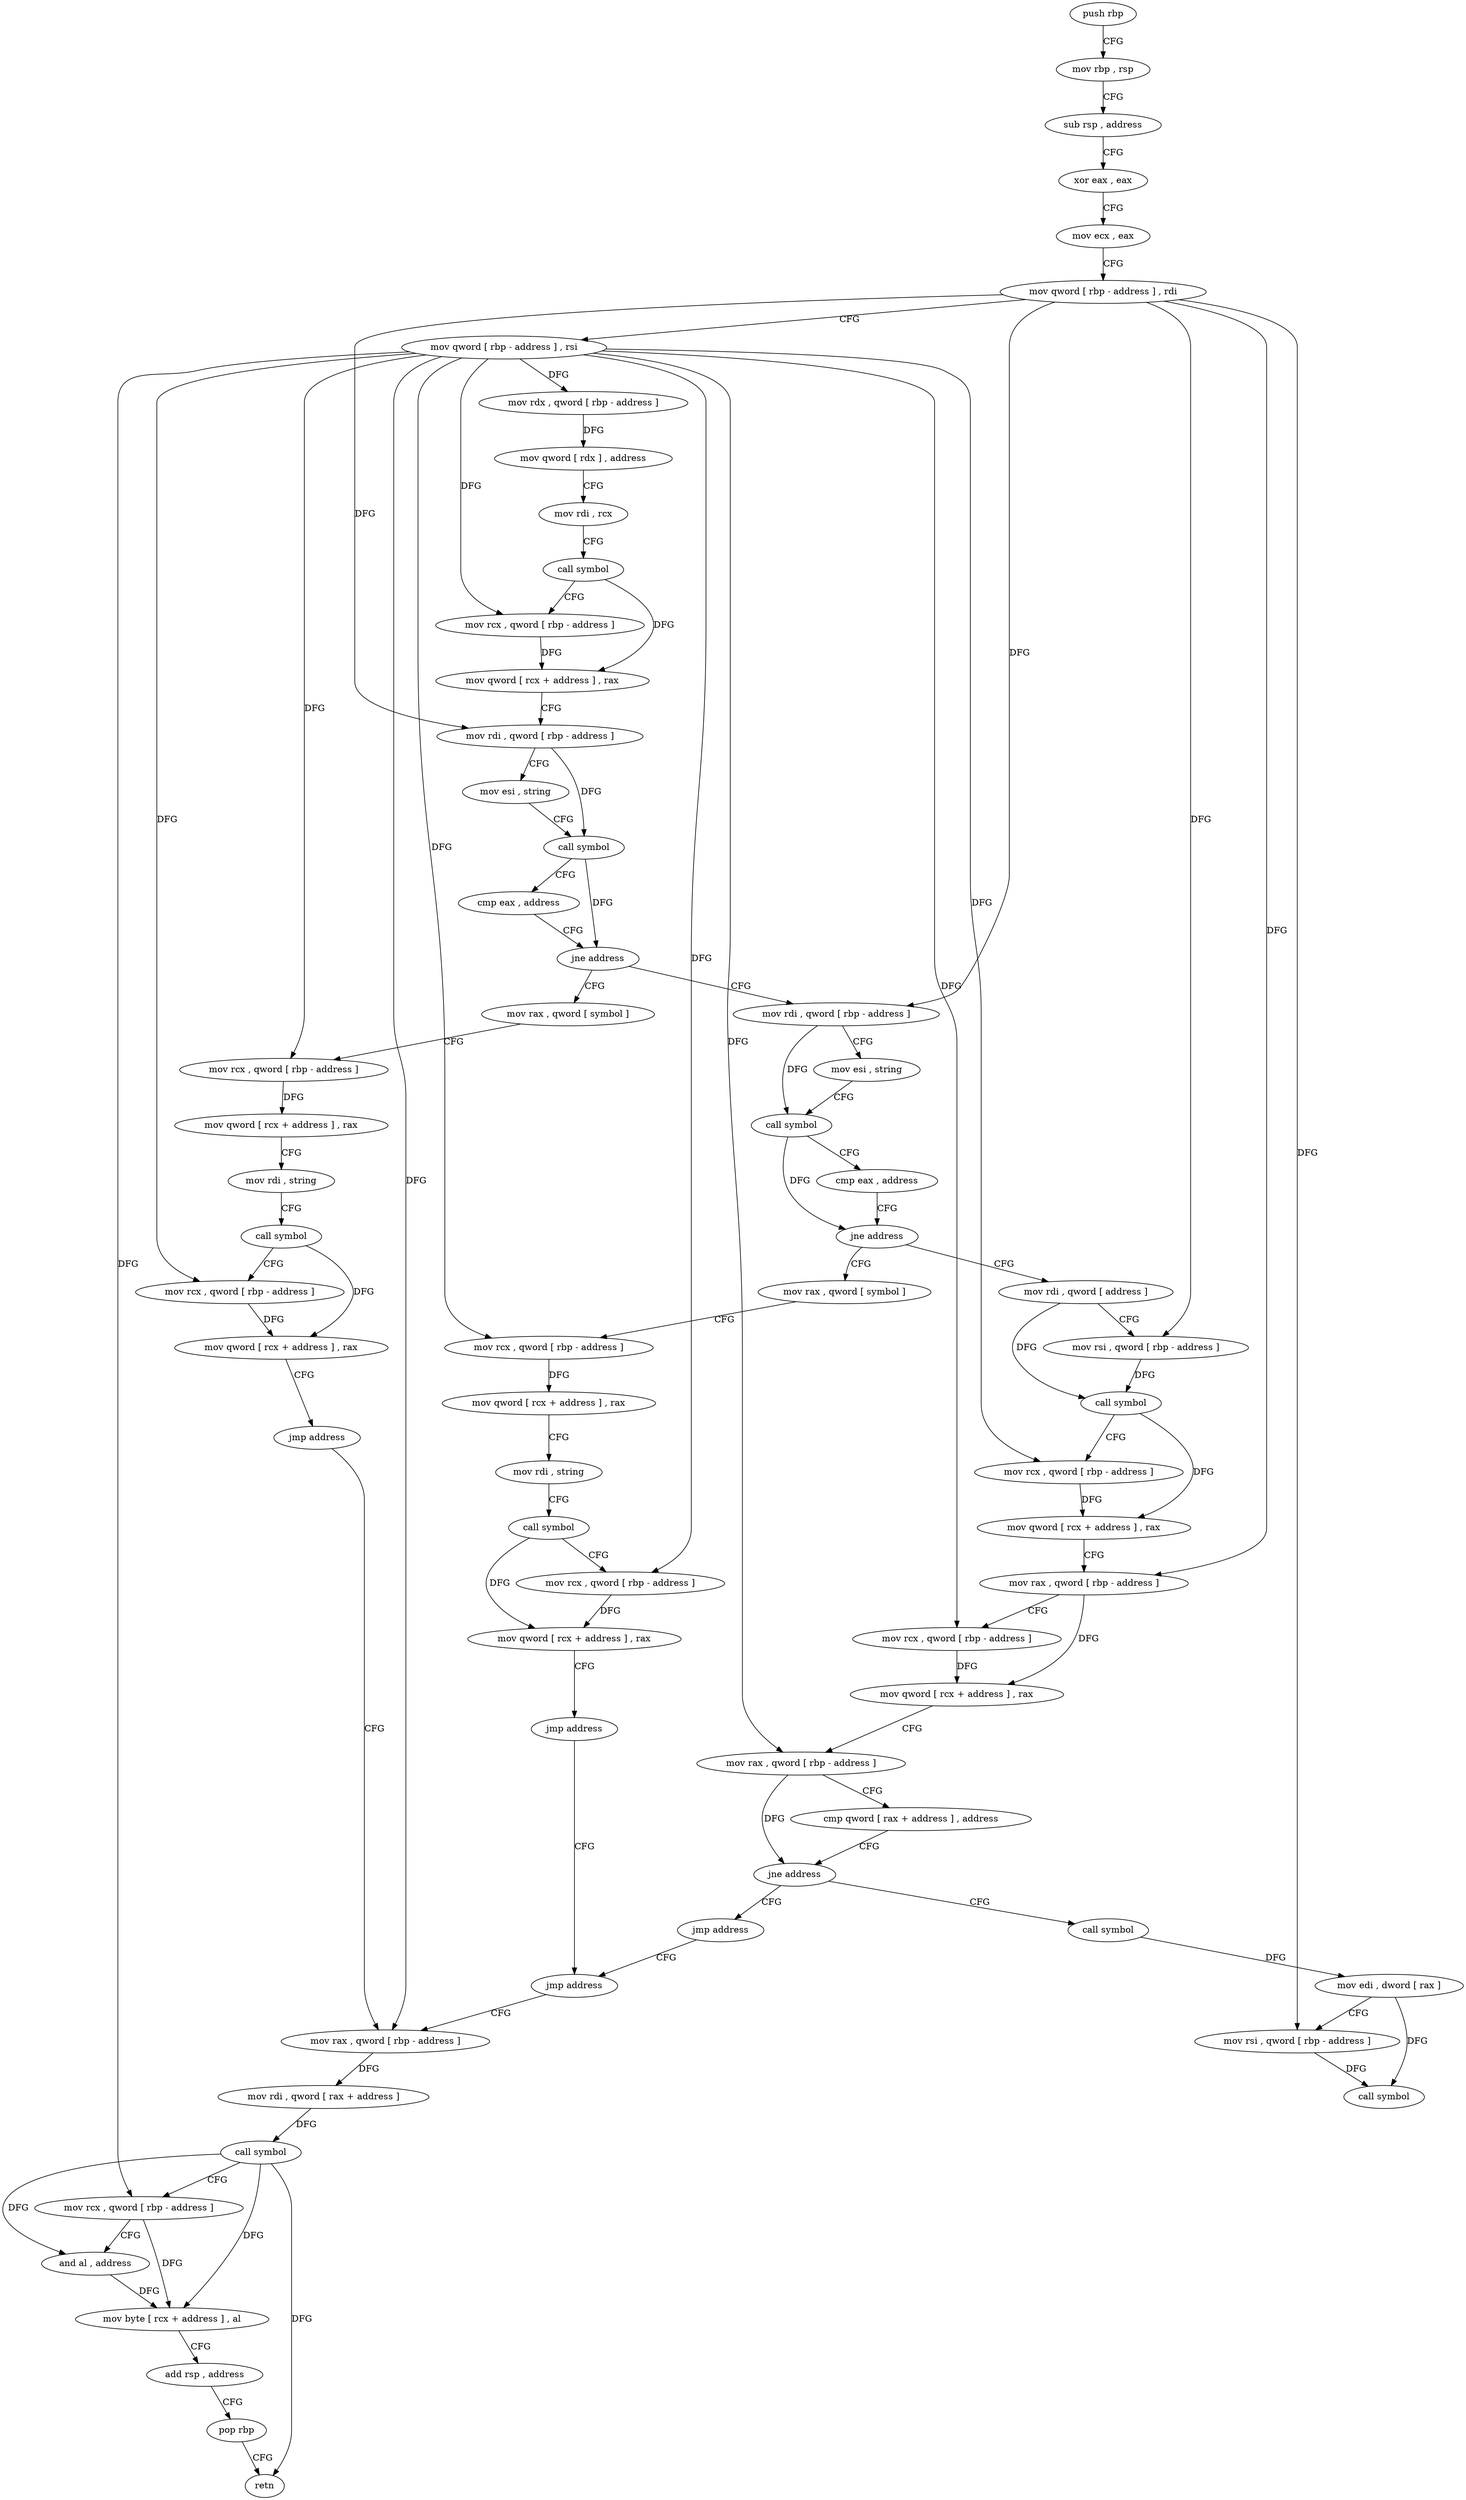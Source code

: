 digraph "func" {
"4284144" [label = "push rbp" ]
"4284145" [label = "mov rbp , rsp" ]
"4284148" [label = "sub rsp , address" ]
"4284152" [label = "xor eax , eax" ]
"4284154" [label = "mov ecx , eax" ]
"4284156" [label = "mov qword [ rbp - address ] , rdi" ]
"4284160" [label = "mov qword [ rbp - address ] , rsi" ]
"4284164" [label = "mov rdx , qword [ rbp - address ]" ]
"4284168" [label = "mov qword [ rdx ] , address" ]
"4284175" [label = "mov rdi , rcx" ]
"4284178" [label = "call symbol" ]
"4284183" [label = "mov rcx , qword [ rbp - address ]" ]
"4284187" [label = "mov qword [ rcx + address ] , rax" ]
"4284191" [label = "mov rdi , qword [ rbp - address ]" ]
"4284195" [label = "mov esi , string" ]
"4284200" [label = "call symbol" ]
"4284205" [label = "cmp eax , address" ]
"4284208" [label = "jne address" ]
"4284258" [label = "mov rdi , qword [ rbp - address ]" ]
"4284214" [label = "mov rax , qword [ symbol ]" ]
"4284262" [label = "mov esi , string" ]
"4284267" [label = "call symbol" ]
"4284272" [label = "cmp eax , address" ]
"4284275" [label = "jne address" ]
"4284325" [label = "mov rdi , qword [ address ]" ]
"4284281" [label = "mov rax , qword [ symbol ]" ]
"4284222" [label = "mov rcx , qword [ rbp - address ]" ]
"4284226" [label = "mov qword [ rcx + address ] , rax" ]
"4284230" [label = "mov rdi , string" ]
"4284240" [label = "call symbol" ]
"4284245" [label = "mov rcx , qword [ rbp - address ]" ]
"4284249" [label = "mov qword [ rcx + address ] , rax" ]
"4284253" [label = "jmp address" ]
"4284403" [label = "mov rax , qword [ rbp - address ]" ]
"4284333" [label = "mov rsi , qword [ rbp - address ]" ]
"4284337" [label = "call symbol" ]
"4284342" [label = "mov rcx , qword [ rbp - address ]" ]
"4284346" [label = "mov qword [ rcx + address ] , rax" ]
"4284350" [label = "mov rax , qword [ rbp - address ]" ]
"4284354" [label = "mov rcx , qword [ rbp - address ]" ]
"4284358" [label = "mov qword [ rcx + address ] , rax" ]
"4284362" [label = "mov rax , qword [ rbp - address ]" ]
"4284366" [label = "cmp qword [ rax + address ] , address" ]
"4284371" [label = "jne address" ]
"4284393" [label = "jmp address" ]
"4284377" [label = "call symbol" ]
"4284289" [label = "mov rcx , qword [ rbp - address ]" ]
"4284293" [label = "mov qword [ rcx + address ] , rax" ]
"4284297" [label = "mov rdi , string" ]
"4284307" [label = "call symbol" ]
"4284312" [label = "mov rcx , qword [ rbp - address ]" ]
"4284316" [label = "mov qword [ rcx + address ] , rax" ]
"4284320" [label = "jmp address" ]
"4284398" [label = "jmp address" ]
"4284407" [label = "mov rdi , qword [ rax + address ]" ]
"4284411" [label = "call symbol" ]
"4284416" [label = "mov rcx , qword [ rbp - address ]" ]
"4284420" [label = "and al , address" ]
"4284422" [label = "mov byte [ rcx + address ] , al" ]
"4284425" [label = "add rsp , address" ]
"4284429" [label = "pop rbp" ]
"4284430" [label = "retn" ]
"4284382" [label = "mov edi , dword [ rax ]" ]
"4284384" [label = "mov rsi , qword [ rbp - address ]" ]
"4284388" [label = "call symbol" ]
"4284144" -> "4284145" [ label = "CFG" ]
"4284145" -> "4284148" [ label = "CFG" ]
"4284148" -> "4284152" [ label = "CFG" ]
"4284152" -> "4284154" [ label = "CFG" ]
"4284154" -> "4284156" [ label = "CFG" ]
"4284156" -> "4284160" [ label = "CFG" ]
"4284156" -> "4284191" [ label = "DFG" ]
"4284156" -> "4284258" [ label = "DFG" ]
"4284156" -> "4284333" [ label = "DFG" ]
"4284156" -> "4284350" [ label = "DFG" ]
"4284156" -> "4284384" [ label = "DFG" ]
"4284160" -> "4284164" [ label = "DFG" ]
"4284160" -> "4284183" [ label = "DFG" ]
"4284160" -> "4284222" [ label = "DFG" ]
"4284160" -> "4284245" [ label = "DFG" ]
"4284160" -> "4284342" [ label = "DFG" ]
"4284160" -> "4284354" [ label = "DFG" ]
"4284160" -> "4284362" [ label = "DFG" ]
"4284160" -> "4284289" [ label = "DFG" ]
"4284160" -> "4284312" [ label = "DFG" ]
"4284160" -> "4284403" [ label = "DFG" ]
"4284160" -> "4284416" [ label = "DFG" ]
"4284164" -> "4284168" [ label = "DFG" ]
"4284168" -> "4284175" [ label = "CFG" ]
"4284175" -> "4284178" [ label = "CFG" ]
"4284178" -> "4284183" [ label = "CFG" ]
"4284178" -> "4284187" [ label = "DFG" ]
"4284183" -> "4284187" [ label = "DFG" ]
"4284187" -> "4284191" [ label = "CFG" ]
"4284191" -> "4284195" [ label = "CFG" ]
"4284191" -> "4284200" [ label = "DFG" ]
"4284195" -> "4284200" [ label = "CFG" ]
"4284200" -> "4284205" [ label = "CFG" ]
"4284200" -> "4284208" [ label = "DFG" ]
"4284205" -> "4284208" [ label = "CFG" ]
"4284208" -> "4284258" [ label = "CFG" ]
"4284208" -> "4284214" [ label = "CFG" ]
"4284258" -> "4284262" [ label = "CFG" ]
"4284258" -> "4284267" [ label = "DFG" ]
"4284214" -> "4284222" [ label = "CFG" ]
"4284262" -> "4284267" [ label = "CFG" ]
"4284267" -> "4284272" [ label = "CFG" ]
"4284267" -> "4284275" [ label = "DFG" ]
"4284272" -> "4284275" [ label = "CFG" ]
"4284275" -> "4284325" [ label = "CFG" ]
"4284275" -> "4284281" [ label = "CFG" ]
"4284325" -> "4284333" [ label = "CFG" ]
"4284325" -> "4284337" [ label = "DFG" ]
"4284281" -> "4284289" [ label = "CFG" ]
"4284222" -> "4284226" [ label = "DFG" ]
"4284226" -> "4284230" [ label = "CFG" ]
"4284230" -> "4284240" [ label = "CFG" ]
"4284240" -> "4284245" [ label = "CFG" ]
"4284240" -> "4284249" [ label = "DFG" ]
"4284245" -> "4284249" [ label = "DFG" ]
"4284249" -> "4284253" [ label = "CFG" ]
"4284253" -> "4284403" [ label = "CFG" ]
"4284403" -> "4284407" [ label = "DFG" ]
"4284333" -> "4284337" [ label = "DFG" ]
"4284337" -> "4284342" [ label = "CFG" ]
"4284337" -> "4284346" [ label = "DFG" ]
"4284342" -> "4284346" [ label = "DFG" ]
"4284346" -> "4284350" [ label = "CFG" ]
"4284350" -> "4284354" [ label = "CFG" ]
"4284350" -> "4284358" [ label = "DFG" ]
"4284354" -> "4284358" [ label = "DFG" ]
"4284358" -> "4284362" [ label = "CFG" ]
"4284362" -> "4284366" [ label = "CFG" ]
"4284362" -> "4284371" [ label = "DFG" ]
"4284366" -> "4284371" [ label = "CFG" ]
"4284371" -> "4284393" [ label = "CFG" ]
"4284371" -> "4284377" [ label = "CFG" ]
"4284393" -> "4284398" [ label = "CFG" ]
"4284377" -> "4284382" [ label = "DFG" ]
"4284289" -> "4284293" [ label = "DFG" ]
"4284293" -> "4284297" [ label = "CFG" ]
"4284297" -> "4284307" [ label = "CFG" ]
"4284307" -> "4284312" [ label = "CFG" ]
"4284307" -> "4284316" [ label = "DFG" ]
"4284312" -> "4284316" [ label = "DFG" ]
"4284316" -> "4284320" [ label = "CFG" ]
"4284320" -> "4284398" [ label = "CFG" ]
"4284398" -> "4284403" [ label = "CFG" ]
"4284407" -> "4284411" [ label = "DFG" ]
"4284411" -> "4284416" [ label = "CFG" ]
"4284411" -> "4284420" [ label = "DFG" ]
"4284411" -> "4284422" [ label = "DFG" ]
"4284411" -> "4284430" [ label = "DFG" ]
"4284416" -> "4284420" [ label = "CFG" ]
"4284416" -> "4284422" [ label = "DFG" ]
"4284420" -> "4284422" [ label = "DFG" ]
"4284422" -> "4284425" [ label = "CFG" ]
"4284425" -> "4284429" [ label = "CFG" ]
"4284429" -> "4284430" [ label = "CFG" ]
"4284382" -> "4284384" [ label = "CFG" ]
"4284382" -> "4284388" [ label = "DFG" ]
"4284384" -> "4284388" [ label = "DFG" ]
}
